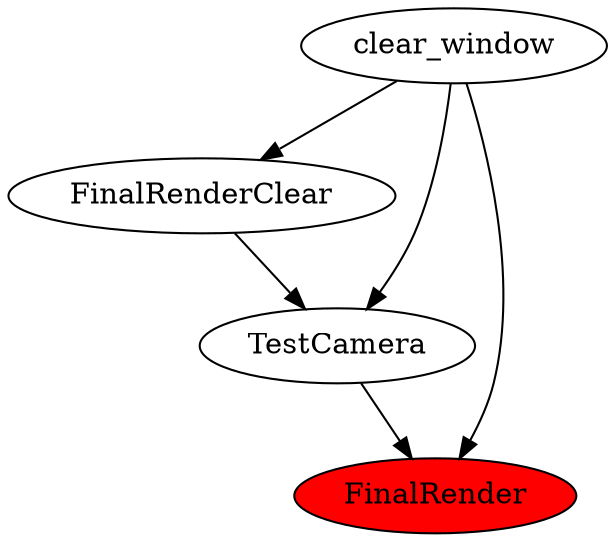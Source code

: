 digraph Render {
	 "NodeId(1v1)" ["style"="filled" "label"=clear_window "fillcolor"="white"]
	 "NodeId(2v1)" ["style"="filled" "label"=FinalRenderClear "fillcolor"="white"]
	 "NodeId(3v1)" ["style"="filled" "label"=FinalRender "fillcolor"="red"]
	 "NodeId(4v1)" ["style"="filled" "label"=TestCamera "fillcolor"="white"]

	 "NodeId(2v1)" -> "NodeId(4v1)"
	 "NodeId(4v1)" -> "NodeId(3v1)"
	 "NodeId(1v1)" -> "NodeId(2v1)"
	 "NodeId(1v1)" -> "NodeId(3v1)"
	 "NodeId(1v1)" -> "NodeId(4v1)"
}